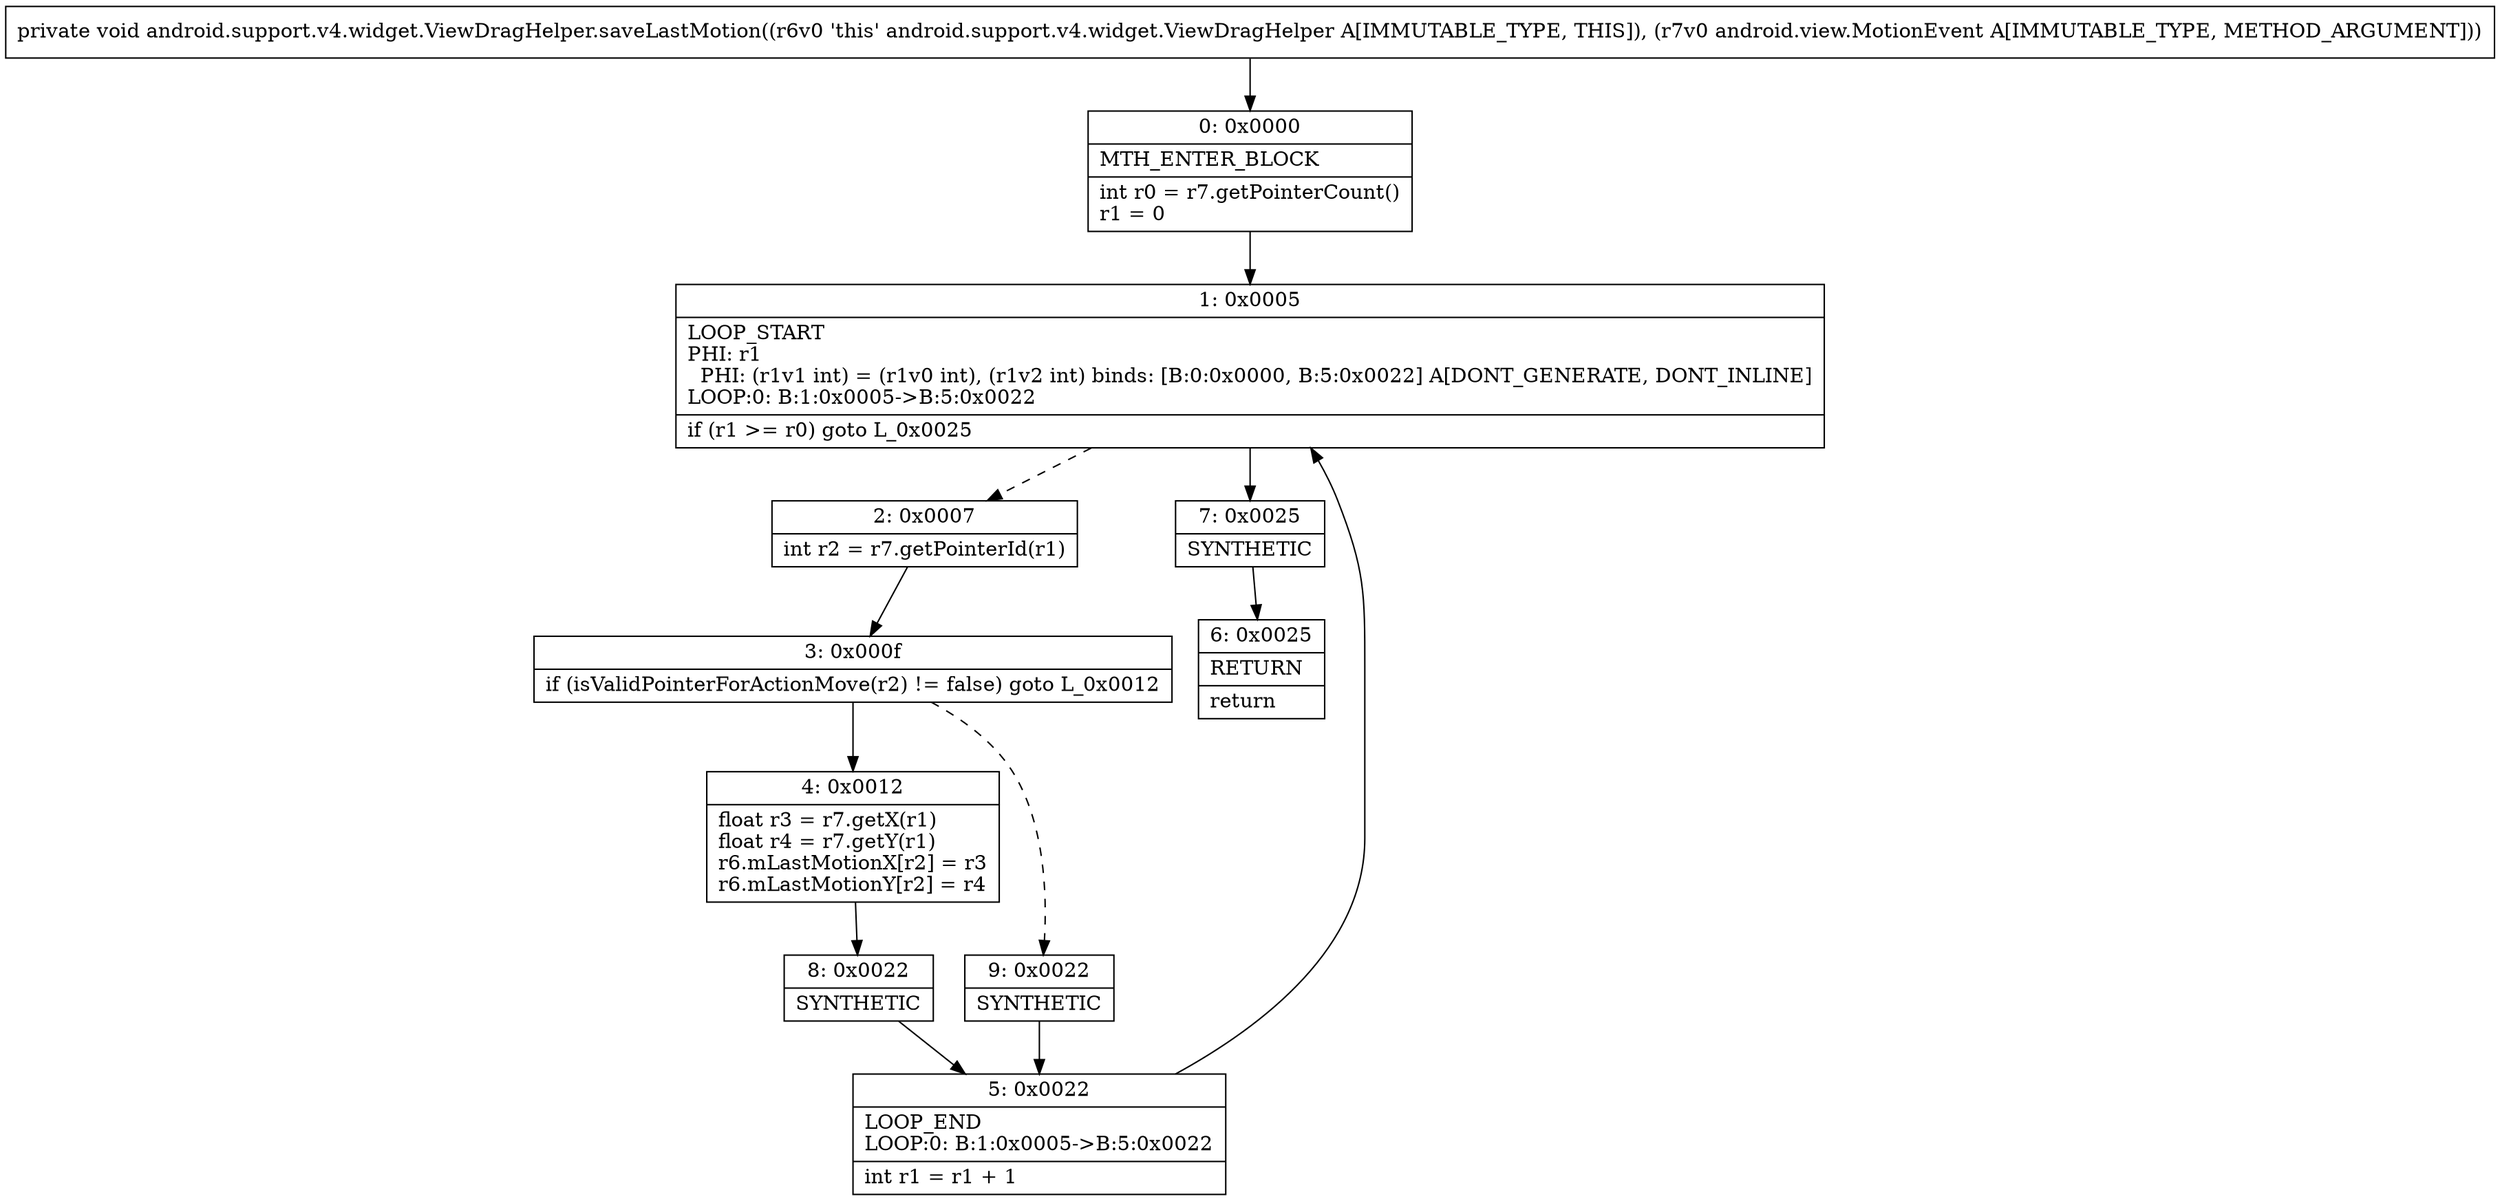 digraph "CFG forandroid.support.v4.widget.ViewDragHelper.saveLastMotion(Landroid\/view\/MotionEvent;)V" {
Node_0 [shape=record,label="{0\:\ 0x0000|MTH_ENTER_BLOCK\l|int r0 = r7.getPointerCount()\lr1 = 0\l}"];
Node_1 [shape=record,label="{1\:\ 0x0005|LOOP_START\lPHI: r1 \l  PHI: (r1v1 int) = (r1v0 int), (r1v2 int) binds: [B:0:0x0000, B:5:0x0022] A[DONT_GENERATE, DONT_INLINE]\lLOOP:0: B:1:0x0005\-\>B:5:0x0022\l|if (r1 \>= r0) goto L_0x0025\l}"];
Node_2 [shape=record,label="{2\:\ 0x0007|int r2 = r7.getPointerId(r1)\l}"];
Node_3 [shape=record,label="{3\:\ 0x000f|if (isValidPointerForActionMove(r2) != false) goto L_0x0012\l}"];
Node_4 [shape=record,label="{4\:\ 0x0012|float r3 = r7.getX(r1)\lfloat r4 = r7.getY(r1)\lr6.mLastMotionX[r2] = r3\lr6.mLastMotionY[r2] = r4\l}"];
Node_5 [shape=record,label="{5\:\ 0x0022|LOOP_END\lLOOP:0: B:1:0x0005\-\>B:5:0x0022\l|int r1 = r1 + 1\l}"];
Node_6 [shape=record,label="{6\:\ 0x0025|RETURN\l|return\l}"];
Node_7 [shape=record,label="{7\:\ 0x0025|SYNTHETIC\l}"];
Node_8 [shape=record,label="{8\:\ 0x0022|SYNTHETIC\l}"];
Node_9 [shape=record,label="{9\:\ 0x0022|SYNTHETIC\l}"];
MethodNode[shape=record,label="{private void android.support.v4.widget.ViewDragHelper.saveLastMotion((r6v0 'this' android.support.v4.widget.ViewDragHelper A[IMMUTABLE_TYPE, THIS]), (r7v0 android.view.MotionEvent A[IMMUTABLE_TYPE, METHOD_ARGUMENT])) }"];
MethodNode -> Node_0;
Node_0 -> Node_1;
Node_1 -> Node_2[style=dashed];
Node_1 -> Node_7;
Node_2 -> Node_3;
Node_3 -> Node_4;
Node_3 -> Node_9[style=dashed];
Node_4 -> Node_8;
Node_5 -> Node_1;
Node_7 -> Node_6;
Node_8 -> Node_5;
Node_9 -> Node_5;
}

